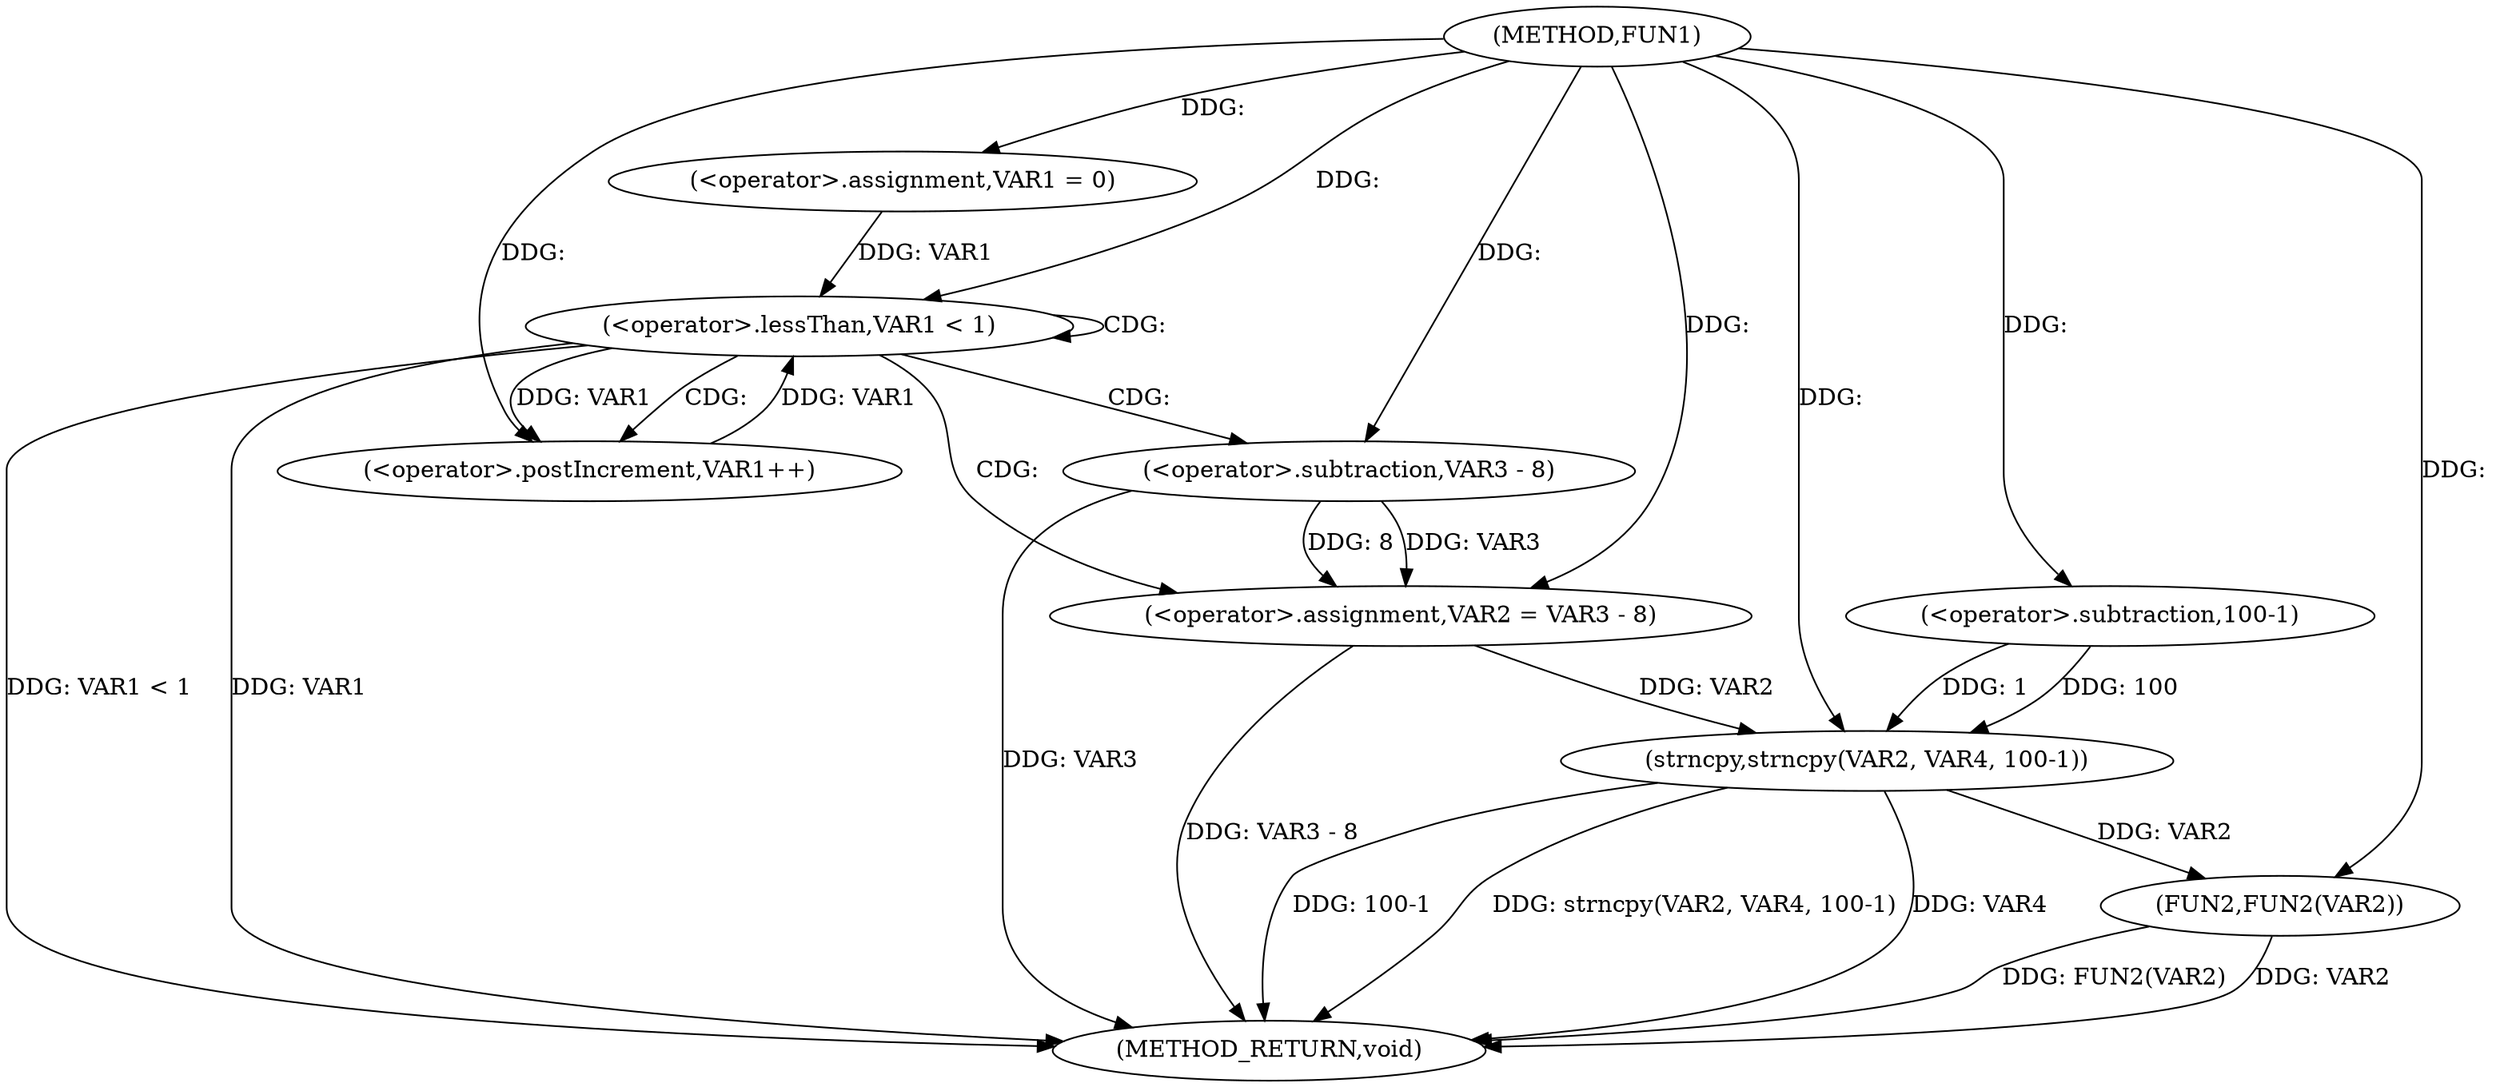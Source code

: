 digraph FUN1 {  
"1000100" [label = "(METHOD,FUN1)" ]
"1000130" [label = "(METHOD_RETURN,void)" ]
"1000106" [label = "(<operator>.assignment,VAR1 = 0)" ]
"1000109" [label = "(<operator>.lessThan,VAR1 < 1)" ]
"1000112" [label = "(<operator>.postIncrement,VAR1++)" ]
"1000115" [label = "(<operator>.assignment,VAR2 = VAR3 - 8)" ]
"1000117" [label = "(<operator>.subtraction,VAR3 - 8)" ]
"1000122" [label = "(strncpy,strncpy(VAR2, VAR4, 100-1))" ]
"1000125" [label = "(<operator>.subtraction,100-1)" ]
"1000128" [label = "(FUN2,FUN2(VAR2))" ]
  "1000115" -> "1000130"  [ label = "DDG: VAR3 - 8"] 
  "1000122" -> "1000130"  [ label = "DDG: 100-1"] 
  "1000128" -> "1000130"  [ label = "DDG: VAR2"] 
  "1000117" -> "1000130"  [ label = "DDG: VAR3"] 
  "1000109" -> "1000130"  [ label = "DDG: VAR1"] 
  "1000122" -> "1000130"  [ label = "DDG: strncpy(VAR2, VAR4, 100-1)"] 
  "1000128" -> "1000130"  [ label = "DDG: FUN2(VAR2)"] 
  "1000122" -> "1000130"  [ label = "DDG: VAR4"] 
  "1000109" -> "1000130"  [ label = "DDG: VAR1 < 1"] 
  "1000100" -> "1000106"  [ label = "DDG: "] 
  "1000106" -> "1000109"  [ label = "DDG: VAR1"] 
  "1000112" -> "1000109"  [ label = "DDG: VAR1"] 
  "1000100" -> "1000109"  [ label = "DDG: "] 
  "1000109" -> "1000112"  [ label = "DDG: VAR1"] 
  "1000100" -> "1000112"  [ label = "DDG: "] 
  "1000117" -> "1000115"  [ label = "DDG: VAR3"] 
  "1000117" -> "1000115"  [ label = "DDG: 8"] 
  "1000100" -> "1000115"  [ label = "DDG: "] 
  "1000100" -> "1000117"  [ label = "DDG: "] 
  "1000115" -> "1000122"  [ label = "DDG: VAR2"] 
  "1000100" -> "1000122"  [ label = "DDG: "] 
  "1000125" -> "1000122"  [ label = "DDG: 100"] 
  "1000125" -> "1000122"  [ label = "DDG: 1"] 
  "1000100" -> "1000125"  [ label = "DDG: "] 
  "1000122" -> "1000128"  [ label = "DDG: VAR2"] 
  "1000100" -> "1000128"  [ label = "DDG: "] 
  "1000109" -> "1000109"  [ label = "CDG: "] 
  "1000109" -> "1000112"  [ label = "CDG: "] 
  "1000109" -> "1000115"  [ label = "CDG: "] 
  "1000109" -> "1000117"  [ label = "CDG: "] 
}
